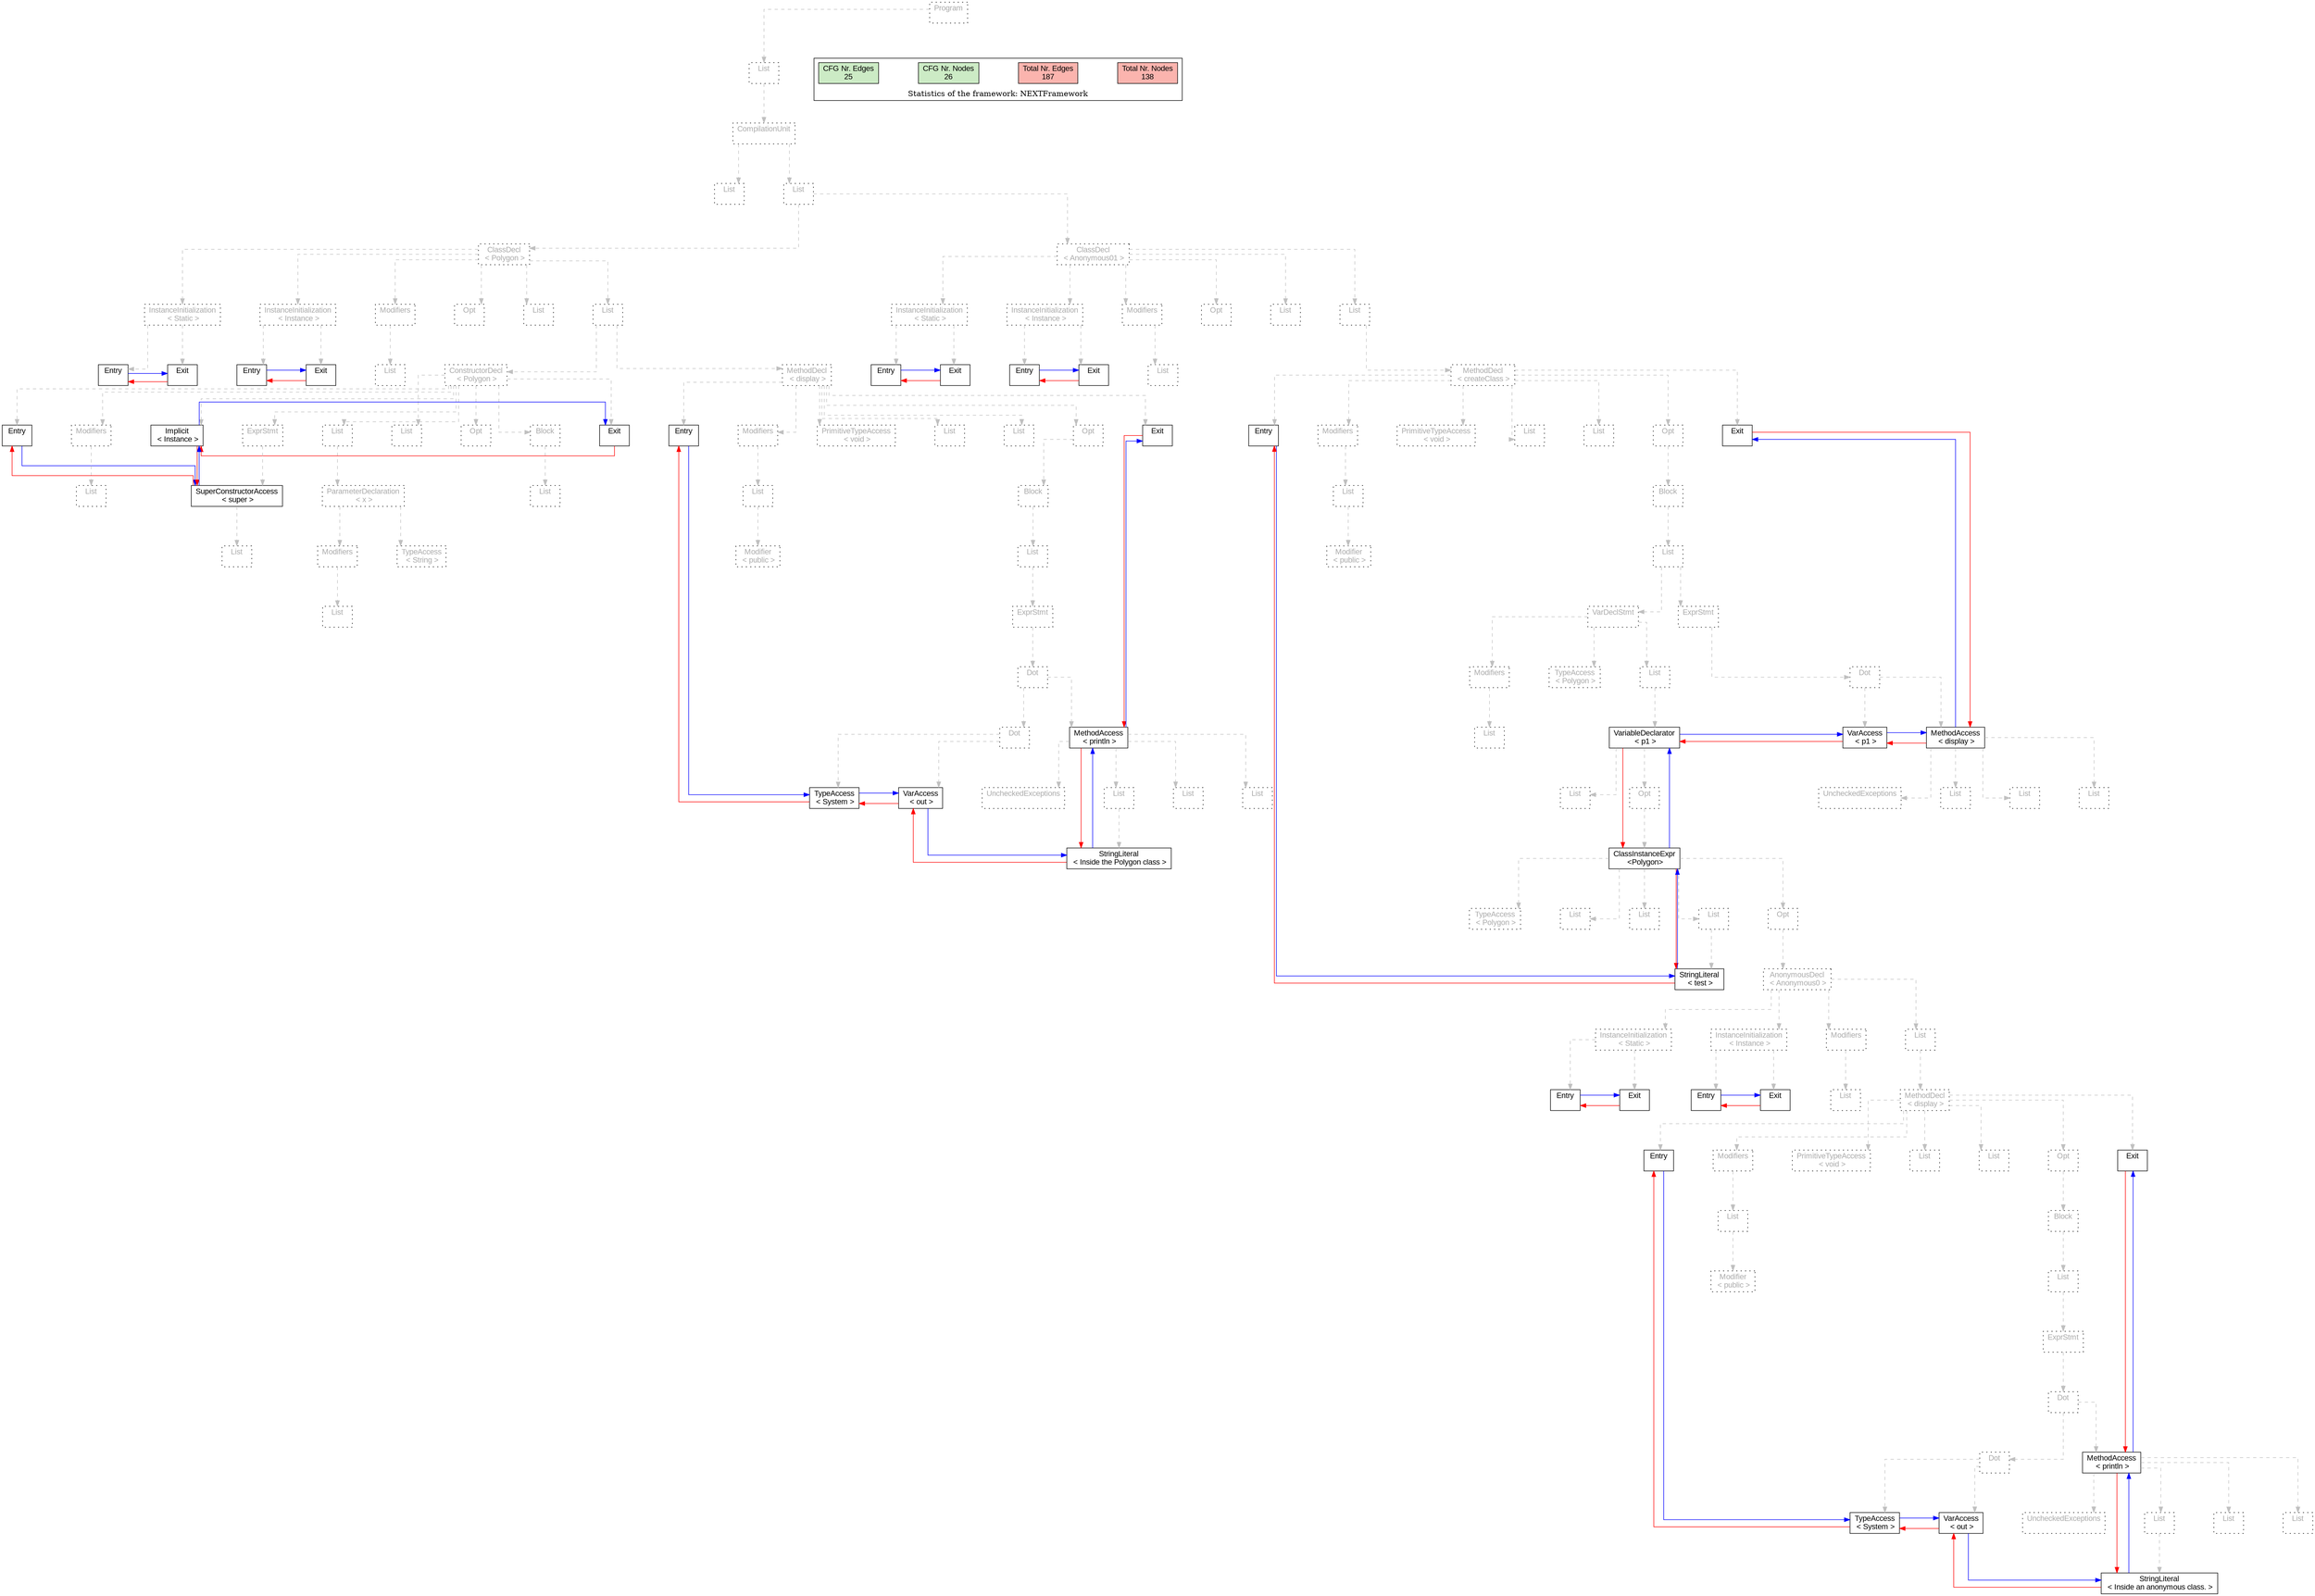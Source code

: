 digraph G {
graph [splines=ortho, nodesep="1", ranksep="1"]
node [shape=rect, fontname=Arial];
{ rank = same; "Program[0]"}
{ rank = same; "List[1]"}
{ rank = same; "CompilationUnit[2]"}
{ rank = same; "List[3]"; "List[4]"}
{ rank = same; "ClassDecl[5]"; "ClassDecl[61]"}
{ rank = same; "Modifiers[22]"; "Opt[24]"; "List[25]"; "List[26]"; "InstanceInitialization[6]"; "InstanceInitialization[14]"; "Modifiers[78]"; "Opt[80]"; "List[81]"; "List[82]"; "InstanceInitialization[62]"; "InstanceInitialization[70]"}
{ rank = same; "List[23]"; "ConstructorDecl[27]"; "MethodDecl[39]"; "Entry[7]"; "Exit[8]"; "Entry[15]"; "Exit[16]"; "List[79]"; "MethodDecl[83]"; "Entry[63]"; "Exit[64]"; "Entry[71]"; "Exit[72]"}
{ rank = same; "Entry[28]"; "Implicit[28]"; "Modifiers[28]"; "List[30]"; "List[35]"; "Opt[36]"; "Block[37]"; "Exit[28]"; "ExprStmt[39]"; "Entry[40]"; "Modifiers[41]"; "PrimitiveTypeAccess[44]"; "List[45]"; "List[46]"; "Opt[47]"; "Exit[48]"; "Entry[84]"; "Modifiers[85]"; "PrimitiveTypeAccess[88]"; "List[89]"; "List[90]"; "Opt[91]"; "Exit[92]"}
{ rank = same; "List[29]"; "ParameterDeclaration[31]"; "List[38]"; "SuperConstructorAccess[40]"; "List[42]"; "Block[48]"; "List[86]"; "Block[92]"}
{ rank = same; "Modifiers[32]"; "TypeAccess[34]"; "List[41]"; "Modifier[43]"; "List[49]"; "Modifier[87]"; "List[93]"}
{ rank = same; "List[33]"; "ExprStmt[50]"; "VarDeclStmt[94]"; "ExprStmt[151]"}
{ rank = same; "Dot[51]"; "Modifiers[95]"; "TypeAccess[97]"; "List[98]"; "Dot[152]"}
{ rank = same; "Dot[52]"; "MethodAccess[55]"; "List[96]"; "VariableDeclarator[99]"; "VarAccess[153]"; "MethodAccess[154]"}
{ rank = same; "TypeAccess[53]"; "VarAccess[54]"; "List[57]"; "List[59]"; "List[60]"; "UncheckedExceptions[56]"; "List[100]"; "Opt[101]"; "List[156]"; "List[157]"; "List[158]"; "UncheckedExceptions[155]"}
{ rank = same; "StringLiteral[58]"; "ClassInstanceExpr[102]"}
{ rank = same; "TypeAccess[103]"; "List[104]"; "Opt[106]"; "List[149]"; "List[150]"}
{ rank = same; "Modifiers[124]"; "List[126]"; "InstanceInitialization[108]"; "InstanceInitialization[116]"}
{ rank = same; "StringLiteral[105]"; "AnonymousDecl[107]"}
{ rank = same; "Entry[128]"; "Modifiers[129]"; "PrimitiveTypeAccess[132]"; "List[133]"; "List[134]"; "Opt[135]"; "Exit[136]"}
{ rank = same; "List[125]"; "MethodDecl[127]"; "Entry[109]"; "Exit[110]"; "Entry[117]"; "Exit[118]"}
{ rank = same; "Modifier[131]"; "List[137]"}
{ rank = same; "List[130]"; "Block[136]"}
{ rank = same; "Dot[139]"}
{ rank = same; "ExprStmt[138]"}
{ rank = same; "TypeAccess[141]"; "VarAccess[142]"; "List[145]"; "List[147]"; "List[148]"; "UncheckedExceptions[144]"}
{ rank = same; "Dot[140]"; "MethodAccess[143]"}
{ rank = same; "StringLiteral[146]"}
"Program[0]" [label="Program\n ", style= dotted   fillcolor="#eeeeee" fontcolor="#aaaaaa"  ]
"List[1]" [label="List\n ", style= dotted   fillcolor="#eeeeee" fontcolor="#aaaaaa"  ]
"CompilationUnit[2]" [label="CompilationUnit\n ", style= dotted   fillcolor="#eeeeee" fontcolor="#aaaaaa"  ]
"List[3]" [label="List\n ", style= dotted   fillcolor="#eeeeee" fontcolor="#aaaaaa"  ]
"List[4]" [label="List\n ", style= dotted   fillcolor="#eeeeee" fontcolor="#aaaaaa"  ]
"ClassDecl[5]" [label="ClassDecl\n < Polygon >", style= dotted   fillcolor="#eeeeee" fontcolor="#aaaaaa"  ]
"Modifiers[22]" [label="Modifiers\n ", style= dotted   fillcolor="#eeeeee" fontcolor="#aaaaaa"  ]
"List[23]" [label="List\n ", style= dotted   fillcolor="#eeeeee" fontcolor="#aaaaaa"  ]
"Opt[24]" [label="Opt\n ", style= dotted   fillcolor="#eeeeee" fontcolor="#aaaaaa"  ]
"List[25]" [label="List\n ", style= dotted   fillcolor="#eeeeee" fontcolor="#aaaaaa"  ]
"List[26]" [label="List\n ", style= dotted   fillcolor="#eeeeee" fontcolor="#aaaaaa"  ]
"ConstructorDecl[27]" [label="ConstructorDecl\n < Polygon >", style= dotted   fillcolor="#eeeeee" fontcolor="#aaaaaa"  ]
"Entry[28]" [label="Entry\n ", fillcolor=white   style=filled  ]
"Implicit[28]" [label="Implicit\n < Instance >", fillcolor=white   style=filled  ]
"Modifiers[28]" [label="Modifiers\n ", style= dotted   fillcolor="#eeeeee" fontcolor="#aaaaaa"  ]
"List[29]" [label="List\n ", style= dotted   fillcolor="#eeeeee" fontcolor="#aaaaaa"  ]
"List[30]" [label="List\n ", style= dotted   fillcolor="#eeeeee" fontcolor="#aaaaaa"  ]
"ParameterDeclaration[31]" [label="ParameterDeclaration\n < x >", style= dotted   fillcolor="#eeeeee" fontcolor="#aaaaaa"  ]
"Modifiers[32]" [label="Modifiers\n ", style= dotted   fillcolor="#eeeeee" fontcolor="#aaaaaa"  ]
"List[33]" [label="List\n ", style= dotted   fillcolor="#eeeeee" fontcolor="#aaaaaa"  ]
"TypeAccess[34]" [label="TypeAccess\n < String >", style= dotted   fillcolor="#eeeeee" fontcolor="#aaaaaa"  ]
"List[35]" [label="List\n ", style= dotted   fillcolor="#eeeeee" fontcolor="#aaaaaa"  ]
"Opt[36]" [label="Opt\n ", style= dotted   fillcolor="#eeeeee" fontcolor="#aaaaaa"  ]
"Block[37]" [label="Block\n ", style= dotted   fillcolor="#eeeeee" fontcolor="#aaaaaa"  ]
"List[38]" [label="List\n ", style= dotted   fillcolor="#eeeeee" fontcolor="#aaaaaa"  ]
"Exit[28]" [label="Exit\n ", fillcolor=white   style=filled  ]
"ExprStmt[39]" [label="ExprStmt\n ", style= dotted   fillcolor="#eeeeee" fontcolor="#aaaaaa"  ]
"SuperConstructorAccess[40]" [label="SuperConstructorAccess\n < super >", fillcolor=white   style=filled  ]
"List[41]" [label="List\n ", style= dotted   fillcolor="#eeeeee" fontcolor="#aaaaaa"  ]
"MethodDecl[39]" [label="MethodDecl\n < display >", style= dotted   fillcolor="#eeeeee" fontcolor="#aaaaaa"  ]
"Entry[40]" [label="Entry\n ", fillcolor=white   style=filled  ]
"Modifiers[41]" [label="Modifiers\n ", style= dotted   fillcolor="#eeeeee" fontcolor="#aaaaaa"  ]
"List[42]" [label="List\n ", style= dotted   fillcolor="#eeeeee" fontcolor="#aaaaaa"  ]
"Modifier[43]" [label="Modifier\n < public >", style= dotted   fillcolor="#eeeeee" fontcolor="#aaaaaa"  ]
"PrimitiveTypeAccess[44]" [label="PrimitiveTypeAccess\n < void >", style= dotted   fillcolor="#eeeeee" fontcolor="#aaaaaa"  ]
"List[45]" [label="List\n ", style= dotted   fillcolor="#eeeeee" fontcolor="#aaaaaa"  ]
"List[46]" [label="List\n ", style= dotted   fillcolor="#eeeeee" fontcolor="#aaaaaa"  ]
"Opt[47]" [label="Opt\n ", style= dotted   fillcolor="#eeeeee" fontcolor="#aaaaaa"  ]
"Block[48]" [label="Block\n ", style= dotted   fillcolor="#eeeeee" fontcolor="#aaaaaa"  ]
"List[49]" [label="List\n ", style= dotted   fillcolor="#eeeeee" fontcolor="#aaaaaa"  ]
"ExprStmt[50]" [label="ExprStmt\n ", style= dotted   fillcolor="#eeeeee" fontcolor="#aaaaaa"  ]
"Dot[51]" [label="Dot\n ", style= dotted   fillcolor="#eeeeee" fontcolor="#aaaaaa"  ]
"Dot[52]" [label="Dot\n ", style= dotted   fillcolor="#eeeeee" fontcolor="#aaaaaa"  ]
"TypeAccess[53]" [label="TypeAccess\n < System >", fillcolor=white   style=filled  ]
"VarAccess[54]" [label="VarAccess\n < out >", fillcolor=white   style=filled  ]
"MethodAccess[55]" [label="MethodAccess\n < println >", fillcolor=white   style=filled  ]
"List[57]" [label="List\n ", style= dotted   fillcolor="#eeeeee" fontcolor="#aaaaaa"  ]
"StringLiteral[58]" [label="StringLiteral\n < Inside the Polygon class >", fillcolor=white   style=filled  ]
"List[59]" [label="List\n ", style= dotted   fillcolor="#eeeeee" fontcolor="#aaaaaa"  ]
"List[60]" [label="List\n ", style= dotted   fillcolor="#eeeeee" fontcolor="#aaaaaa"  ]
"UncheckedExceptions[56]" [label="UncheckedExceptions\n ", style= dotted   fillcolor="#eeeeee" fontcolor="#aaaaaa"  ]
"Exit[48]" [label="Exit\n ", fillcolor=white   style=filled  ]
"InstanceInitialization[6]" [label="InstanceInitialization\n < Instance >", style= dotted   fillcolor="#eeeeee" fontcolor="#aaaaaa"  ]
"Entry[7]" [label="Entry\n ", fillcolor=white   style=filled  ]
"Exit[8]" [label="Exit\n ", fillcolor=white   style=filled  ]
"InstanceInitialization[14]" [label="InstanceInitialization\n < Static >", style= dotted   fillcolor="#eeeeee" fontcolor="#aaaaaa"  ]
"Entry[15]" [label="Entry\n ", fillcolor=white   style=filled  ]
"Exit[16]" [label="Exit\n ", fillcolor=white   style=filled  ]
"ClassDecl[61]" [label="ClassDecl\n < Anonymous01 >", style= dotted   fillcolor="#eeeeee" fontcolor="#aaaaaa"  ]
"Modifiers[78]" [label="Modifiers\n ", style= dotted   fillcolor="#eeeeee" fontcolor="#aaaaaa"  ]
"List[79]" [label="List\n ", style= dotted   fillcolor="#eeeeee" fontcolor="#aaaaaa"  ]
"Opt[80]" [label="Opt\n ", style= dotted   fillcolor="#eeeeee" fontcolor="#aaaaaa"  ]
"List[81]" [label="List\n ", style= dotted   fillcolor="#eeeeee" fontcolor="#aaaaaa"  ]
"List[82]" [label="List\n ", style= dotted   fillcolor="#eeeeee" fontcolor="#aaaaaa"  ]
"MethodDecl[83]" [label="MethodDecl\n < createClass >", style= dotted   fillcolor="#eeeeee" fontcolor="#aaaaaa"  ]
"Entry[84]" [label="Entry\n ", fillcolor=white   style=filled  ]
"Modifiers[85]" [label="Modifiers\n ", style= dotted   fillcolor="#eeeeee" fontcolor="#aaaaaa"  ]
"List[86]" [label="List\n ", style= dotted   fillcolor="#eeeeee" fontcolor="#aaaaaa"  ]
"Modifier[87]" [label="Modifier\n < public >", style= dotted   fillcolor="#eeeeee" fontcolor="#aaaaaa"  ]
"PrimitiveTypeAccess[88]" [label="PrimitiveTypeAccess\n < void >", style= dotted   fillcolor="#eeeeee" fontcolor="#aaaaaa"  ]
"List[89]" [label="List\n ", style= dotted   fillcolor="#eeeeee" fontcolor="#aaaaaa"  ]
"List[90]" [label="List\n ", style= dotted   fillcolor="#eeeeee" fontcolor="#aaaaaa"  ]
"Opt[91]" [label="Opt\n ", style= dotted   fillcolor="#eeeeee" fontcolor="#aaaaaa"  ]
"Block[92]" [label="Block\n ", style= dotted   fillcolor="#eeeeee" fontcolor="#aaaaaa"  ]
"List[93]" [label="List\n ", style= dotted   fillcolor="#eeeeee" fontcolor="#aaaaaa"  ]
"VarDeclStmt[94]" [label="VarDeclStmt\n ", style= dotted   fillcolor="#eeeeee" fontcolor="#aaaaaa"  ]
"Modifiers[95]" [label="Modifiers\n ", style= dotted   fillcolor="#eeeeee" fontcolor="#aaaaaa"  ]
"List[96]" [label="List\n ", style= dotted   fillcolor="#eeeeee" fontcolor="#aaaaaa"  ]
"TypeAccess[97]" [label="TypeAccess\n < Polygon >", style= dotted   fillcolor="#eeeeee" fontcolor="#aaaaaa"  ]
"List[98]" [label="List\n ", style= dotted   fillcolor="#eeeeee" fontcolor="#aaaaaa"  ]
"VariableDeclarator[99]" [label="VariableDeclarator\n < p1 >", fillcolor=white   style=filled  ]
"List[100]" [label="List\n ", style= dotted   fillcolor="#eeeeee" fontcolor="#aaaaaa"  ]
"Opt[101]" [label="Opt\n ", style= dotted   fillcolor="#eeeeee" fontcolor="#aaaaaa"  ]
"ClassInstanceExpr[102]" [label="ClassInstanceExpr\n <Polygon>", fillcolor=white   style=filled  ]
"TypeAccess[103]" [label="TypeAccess\n < Polygon >", style= dotted   fillcolor="#eeeeee" fontcolor="#aaaaaa"  ]
"List[104]" [label="List\n ", style= dotted   fillcolor="#eeeeee" fontcolor="#aaaaaa"  ]
"StringLiteral[105]" [label="StringLiteral\n < test >", fillcolor=white   style=filled  ]
"Opt[106]" [label="Opt\n ", style= dotted   fillcolor="#eeeeee" fontcolor="#aaaaaa"  ]
"AnonymousDecl[107]" [label="AnonymousDecl\n < Anonymous0 >", style= dotted   fillcolor="#eeeeee" fontcolor="#aaaaaa"  ]
"Modifiers[124]" [label="Modifiers\n ", style= dotted   fillcolor="#eeeeee" fontcolor="#aaaaaa"  ]
"List[125]" [label="List\n ", style= dotted   fillcolor="#eeeeee" fontcolor="#aaaaaa"  ]
"List[126]" [label="List\n ", style= dotted   fillcolor="#eeeeee" fontcolor="#aaaaaa"  ]
"MethodDecl[127]" [label="MethodDecl\n < display >", style= dotted   fillcolor="#eeeeee" fontcolor="#aaaaaa"  ]
"Entry[128]" [label="Entry\n ", fillcolor=white   style=filled  ]
"Modifiers[129]" [label="Modifiers\n ", style= dotted   fillcolor="#eeeeee" fontcolor="#aaaaaa"  ]
"List[130]" [label="List\n ", style= dotted   fillcolor="#eeeeee" fontcolor="#aaaaaa"  ]
"Modifier[131]" [label="Modifier\n < public >", style= dotted   fillcolor="#eeeeee" fontcolor="#aaaaaa"  ]
"PrimitiveTypeAccess[132]" [label="PrimitiveTypeAccess\n < void >", style= dotted   fillcolor="#eeeeee" fontcolor="#aaaaaa"  ]
"List[133]" [label="List\n ", style= dotted   fillcolor="#eeeeee" fontcolor="#aaaaaa"  ]
"List[134]" [label="List\n ", style= dotted   fillcolor="#eeeeee" fontcolor="#aaaaaa"  ]
"Opt[135]" [label="Opt\n ", style= dotted   fillcolor="#eeeeee" fontcolor="#aaaaaa"  ]
"Block[136]" [label="Block\n ", style= dotted   fillcolor="#eeeeee" fontcolor="#aaaaaa"  ]
"List[137]" [label="List\n ", style= dotted   fillcolor="#eeeeee" fontcolor="#aaaaaa"  ]
"ExprStmt[138]" [label="ExprStmt\n ", style= dotted   fillcolor="#eeeeee" fontcolor="#aaaaaa"  ]
"Dot[139]" [label="Dot\n ", style= dotted   fillcolor="#eeeeee" fontcolor="#aaaaaa"  ]
"Dot[140]" [label="Dot\n ", style= dotted   fillcolor="#eeeeee" fontcolor="#aaaaaa"  ]
"TypeAccess[141]" [label="TypeAccess\n < System >", fillcolor=white   style=filled  ]
"VarAccess[142]" [label="VarAccess\n < out >", fillcolor=white   style=filled  ]
"MethodAccess[143]" [label="MethodAccess\n < println >", fillcolor=white   style=filled  ]
"List[145]" [label="List\n ", style= dotted   fillcolor="#eeeeee" fontcolor="#aaaaaa"  ]
"StringLiteral[146]" [label="StringLiteral\n < Inside an anonymous class. >", fillcolor=white   style=filled  ]
"List[147]" [label="List\n ", style= dotted   fillcolor="#eeeeee" fontcolor="#aaaaaa"  ]
"List[148]" [label="List\n ", style= dotted   fillcolor="#eeeeee" fontcolor="#aaaaaa"  ]
"UncheckedExceptions[144]" [label="UncheckedExceptions\n ", style= dotted   fillcolor="#eeeeee" fontcolor="#aaaaaa"  ]
"Exit[136]" [label="Exit\n ", fillcolor=white   style=filled  ]
"InstanceInitialization[108]" [label="InstanceInitialization\n < Instance >", style= dotted   fillcolor="#eeeeee" fontcolor="#aaaaaa"  ]
"Entry[109]" [label="Entry\n ", fillcolor=white   style=filled  ]
"Exit[110]" [label="Exit\n ", fillcolor=white   style=filled  ]
"InstanceInitialization[116]" [label="InstanceInitialization\n < Static >", style= dotted   fillcolor="#eeeeee" fontcolor="#aaaaaa"  ]
"Entry[117]" [label="Entry\n ", fillcolor=white   style=filled  ]
"Exit[118]" [label="Exit\n ", fillcolor=white   style=filled  ]
"List[149]" [label="List\n ", style= dotted   fillcolor="#eeeeee" fontcolor="#aaaaaa"  ]
"List[150]" [label="List\n ", style= dotted   fillcolor="#eeeeee" fontcolor="#aaaaaa"  ]
"ExprStmt[151]" [label="ExprStmt\n ", style= dotted   fillcolor="#eeeeee" fontcolor="#aaaaaa"  ]
"Dot[152]" [label="Dot\n ", style= dotted   fillcolor="#eeeeee" fontcolor="#aaaaaa"  ]
"VarAccess[153]" [label="VarAccess\n < p1 >", fillcolor=white   style=filled  ]
"MethodAccess[154]" [label="MethodAccess\n < display >", fillcolor=white   style=filled  ]
"List[156]" [label="List\n ", style= dotted   fillcolor="#eeeeee" fontcolor="#aaaaaa"  ]
"List[157]" [label="List\n ", style= dotted   fillcolor="#eeeeee" fontcolor="#aaaaaa"  ]
"List[158]" [label="List\n ", style= dotted   fillcolor="#eeeeee" fontcolor="#aaaaaa"  ]
"UncheckedExceptions[155]" [label="UncheckedExceptions\n ", style= dotted   fillcolor="#eeeeee" fontcolor="#aaaaaa"  ]
"Exit[92]" [label="Exit\n ", fillcolor=white   style=filled  ]
"InstanceInitialization[62]" [label="InstanceInitialization\n < Instance >", style= dotted   fillcolor="#eeeeee" fontcolor="#aaaaaa"  ]
"Entry[63]" [label="Entry\n ", fillcolor=white   style=filled  ]
"Exit[64]" [label="Exit\n ", fillcolor=white   style=filled  ]
"InstanceInitialization[70]" [label="InstanceInitialization\n < Static >", style= dotted   fillcolor="#eeeeee" fontcolor="#aaaaaa"  ]
"Entry[71]" [label="Entry\n ", fillcolor=white   style=filled  ]
"Exit[72]" [label="Exit\n ", fillcolor=white   style=filled  ]
"CompilationUnit[2]" -> "List[3]" [style=dashed, color=gray]
"Modifiers[22]" -> "List[23]" [style=dashed, color=gray]
"ClassDecl[5]" -> "Modifiers[22]" [style=dashed, color=gray]
"ClassDecl[5]" -> "Opt[24]" [style=dashed, color=gray]
"ClassDecl[5]" -> "List[25]" [style=dashed, color=gray]
"ConstructorDecl[27]" -> "Entry[28]" [style=dashed, color=gray]
"ConstructorDecl[27]" -> "Implicit[28]" [style=dashed, color=gray]
"Modifiers[28]" -> "List[29]" [style=dashed, color=gray]
"ConstructorDecl[27]" -> "Modifiers[28]" [style=dashed, color=gray]
"Modifiers[32]" -> "List[33]" [style=dashed, color=gray]
"ParameterDeclaration[31]" -> "Modifiers[32]" [style=dashed, color=gray]
"ParameterDeclaration[31]" -> "TypeAccess[34]" [style=dashed, color=gray]
"List[30]" -> "ParameterDeclaration[31]" [style=dashed, color=gray]
"ConstructorDecl[27]" -> "List[30]" [style=dashed, color=gray]
"ConstructorDecl[27]" -> "List[35]" [style=dashed, color=gray]
"ConstructorDecl[27]" -> "Opt[36]" [style=dashed, color=gray]
"Block[37]" -> "List[38]" [style=dashed, color=gray]
"ConstructorDecl[27]" -> "Block[37]" [style=dashed, color=gray]
"ConstructorDecl[27]" -> "Exit[28]" [style=dashed, color=gray]
"SuperConstructorAccess[40]" -> "List[41]" [style=dashed, color=gray]
"ExprStmt[39]" -> "SuperConstructorAccess[40]" [style=dashed, color=gray]
"ConstructorDecl[27]" -> "ExprStmt[39]" [style=dashed, color=gray]
"List[26]" -> "ConstructorDecl[27]" [style=dashed, color=gray]
"MethodDecl[39]" -> "Entry[40]" [style=dashed, color=gray]
"List[42]" -> "Modifier[43]" [style=dashed, color=gray]
"Modifiers[41]" -> "List[42]" [style=dashed, color=gray]
"MethodDecl[39]" -> "Modifiers[41]" [style=dashed, color=gray]
"MethodDecl[39]" -> "PrimitiveTypeAccess[44]" [style=dashed, color=gray]
"MethodDecl[39]" -> "List[45]" [style=dashed, color=gray]
"MethodDecl[39]" -> "List[46]" [style=dashed, color=gray]
"Dot[52]" -> "TypeAccess[53]" [style=dashed, color=gray]
"Dot[52]" -> "VarAccess[54]" [style=dashed, color=gray]
"Dot[51]" -> "Dot[52]" [style=dashed, color=gray]
"List[57]" -> "StringLiteral[58]" [style=dashed, color=gray]
"MethodAccess[55]" -> "List[57]" [style=dashed, color=gray]
"MethodAccess[55]" -> "List[59]" [style=dashed, color=gray]
"MethodAccess[55]" -> "List[60]" [style=dashed, color=gray]
"MethodAccess[55]" -> "UncheckedExceptions[56]" [style=dashed, color=gray]
"Dot[51]" -> "MethodAccess[55]" [style=dashed, color=gray]
"ExprStmt[50]" -> "Dot[51]" [style=dashed, color=gray]
"List[49]" -> "ExprStmt[50]" [style=dashed, color=gray]
"Block[48]" -> "List[49]" [style=dashed, color=gray]
"Opt[47]" -> "Block[48]" [style=dashed, color=gray]
"MethodDecl[39]" -> "Opt[47]" [style=dashed, color=gray]
"MethodDecl[39]" -> "Exit[48]" [style=dashed, color=gray]
"List[26]" -> "MethodDecl[39]" [style=dashed, color=gray]
"ClassDecl[5]" -> "List[26]" [style=dashed, color=gray]
"InstanceInitialization[6]" -> "Entry[7]" [style=dashed, color=gray]
"InstanceInitialization[6]" -> "Exit[8]" [style=dashed, color=gray]
"InstanceInitialization[14]" -> "Entry[15]" [style=dashed, color=gray]
"InstanceInitialization[14]" -> "Exit[16]" [style=dashed, color=gray]
"ClassDecl[5]" -> "InstanceInitialization[6]" [style=dashed, color=gray]
"ClassDecl[5]" -> "InstanceInitialization[14]" [style=dashed, color=gray]
"List[4]" -> "ClassDecl[5]" [style=dashed, color=gray]
"Modifiers[78]" -> "List[79]" [style=dashed, color=gray]
"ClassDecl[61]" -> "Modifiers[78]" [style=dashed, color=gray]
"ClassDecl[61]" -> "Opt[80]" [style=dashed, color=gray]
"ClassDecl[61]" -> "List[81]" [style=dashed, color=gray]
"MethodDecl[83]" -> "Entry[84]" [style=dashed, color=gray]
"List[86]" -> "Modifier[87]" [style=dashed, color=gray]
"Modifiers[85]" -> "List[86]" [style=dashed, color=gray]
"MethodDecl[83]" -> "Modifiers[85]" [style=dashed, color=gray]
"MethodDecl[83]" -> "PrimitiveTypeAccess[88]" [style=dashed, color=gray]
"MethodDecl[83]" -> "List[89]" [style=dashed, color=gray]
"MethodDecl[83]" -> "List[90]" [style=dashed, color=gray]
"Modifiers[95]" -> "List[96]" [style=dashed, color=gray]
"VarDeclStmt[94]" -> "Modifiers[95]" [style=dashed, color=gray]
"VarDeclStmt[94]" -> "TypeAccess[97]" [style=dashed, color=gray]
"VariableDeclarator[99]" -> "List[100]" [style=dashed, color=gray]
"ClassInstanceExpr[102]" -> "TypeAccess[103]" [style=dashed, color=gray]
"List[104]" -> "StringLiteral[105]" [style=dashed, color=gray]
"ClassInstanceExpr[102]" -> "List[104]" [style=dashed, color=gray]
"Modifiers[124]" -> "List[125]" [style=dashed, color=gray]
"AnonymousDecl[107]" -> "Modifiers[124]" [style=dashed, color=gray]
"MethodDecl[127]" -> "Entry[128]" [style=dashed, color=gray]
"List[130]" -> "Modifier[131]" [style=dashed, color=gray]
"Modifiers[129]" -> "List[130]" [style=dashed, color=gray]
"MethodDecl[127]" -> "Modifiers[129]" [style=dashed, color=gray]
"MethodDecl[127]" -> "PrimitiveTypeAccess[132]" [style=dashed, color=gray]
"MethodDecl[127]" -> "List[133]" [style=dashed, color=gray]
"MethodDecl[127]" -> "List[134]" [style=dashed, color=gray]
"Dot[140]" -> "TypeAccess[141]" [style=dashed, color=gray]
"Dot[140]" -> "VarAccess[142]" [style=dashed, color=gray]
"Dot[139]" -> "Dot[140]" [style=dashed, color=gray]
"List[145]" -> "StringLiteral[146]" [style=dashed, color=gray]
"MethodAccess[143]" -> "List[145]" [style=dashed, color=gray]
"MethodAccess[143]" -> "List[147]" [style=dashed, color=gray]
"MethodAccess[143]" -> "List[148]" [style=dashed, color=gray]
"MethodAccess[143]" -> "UncheckedExceptions[144]" [style=dashed, color=gray]
"Dot[139]" -> "MethodAccess[143]" [style=dashed, color=gray]
"ExprStmt[138]" -> "Dot[139]" [style=dashed, color=gray]
"List[137]" -> "ExprStmt[138]" [style=dashed, color=gray]
"Block[136]" -> "List[137]" [style=dashed, color=gray]
"Opt[135]" -> "Block[136]" [style=dashed, color=gray]
"MethodDecl[127]" -> "Opt[135]" [style=dashed, color=gray]
"MethodDecl[127]" -> "Exit[136]" [style=dashed, color=gray]
"List[126]" -> "MethodDecl[127]" [style=dashed, color=gray]
"AnonymousDecl[107]" -> "List[126]" [style=dashed, color=gray]
"InstanceInitialization[108]" -> "Entry[109]" [style=dashed, color=gray]
"InstanceInitialization[108]" -> "Exit[110]" [style=dashed, color=gray]
"InstanceInitialization[116]" -> "Entry[117]" [style=dashed, color=gray]
"InstanceInitialization[116]" -> "Exit[118]" [style=dashed, color=gray]
"AnonymousDecl[107]" -> "InstanceInitialization[108]" [style=dashed, color=gray]
"AnonymousDecl[107]" -> "InstanceInitialization[116]" [style=dashed, color=gray]
"Opt[106]" -> "AnonymousDecl[107]" [style=dashed, color=gray]
"ClassInstanceExpr[102]" -> "Opt[106]" [style=dashed, color=gray]
"ClassInstanceExpr[102]" -> "List[149]" [style=dashed, color=gray]
"ClassInstanceExpr[102]" -> "List[150]" [style=dashed, color=gray]
"Opt[101]" -> "ClassInstanceExpr[102]" [style=dashed, color=gray]
"VariableDeclarator[99]" -> "Opt[101]" [style=dashed, color=gray]
"List[98]" -> "VariableDeclarator[99]" [style=dashed, color=gray]
"VarDeclStmt[94]" -> "List[98]" [style=dashed, color=gray]
"List[93]" -> "VarDeclStmt[94]" [style=dashed, color=gray]
"Dot[152]" -> "VarAccess[153]" [style=dashed, color=gray]
"MethodAccess[154]" -> "List[156]" [style=dashed, color=gray]
"MethodAccess[154]" -> "List[157]" [style=dashed, color=gray]
"MethodAccess[154]" -> "List[158]" [style=dashed, color=gray]
"MethodAccess[154]" -> "UncheckedExceptions[155]" [style=dashed, color=gray]
"Dot[152]" -> "MethodAccess[154]" [style=dashed, color=gray]
"ExprStmt[151]" -> "Dot[152]" [style=dashed, color=gray]
"List[93]" -> "ExprStmt[151]" [style=dashed, color=gray]
"Block[92]" -> "List[93]" [style=dashed, color=gray]
"Opt[91]" -> "Block[92]" [style=dashed, color=gray]
"MethodDecl[83]" -> "Opt[91]" [style=dashed, color=gray]
"MethodDecl[83]" -> "Exit[92]" [style=dashed, color=gray]
"List[82]" -> "MethodDecl[83]" [style=dashed, color=gray]
"ClassDecl[61]" -> "List[82]" [style=dashed, color=gray]
"InstanceInitialization[62]" -> "Entry[63]" [style=dashed, color=gray]
"InstanceInitialization[62]" -> "Exit[64]" [style=dashed, color=gray]
"InstanceInitialization[70]" -> "Entry[71]" [style=dashed, color=gray]
"InstanceInitialization[70]" -> "Exit[72]" [style=dashed, color=gray]
"ClassDecl[61]" -> "InstanceInitialization[62]" [style=dashed, color=gray]
"ClassDecl[61]" -> "InstanceInitialization[70]" [style=dashed, color=gray]
"List[4]" -> "ClassDecl[61]" [style=dashed, color=gray]
"CompilationUnit[2]" -> "List[4]" [style=dashed, color=gray]
"List[1]" -> "CompilationUnit[2]" [style=dashed, color=gray]
"Program[0]" -> "List[1]" [style=dashed, color=gray]
"Exit[16]" -> "Entry[15]" [color=red, constraint=false]
"Entry[15]" -> "Exit[16]" [color=blue, constraint=false, xlabel=" "] 
"Exit[8]" -> "Entry[7]" [color=red, constraint=false]
"Entry[7]" -> "Exit[8]" [color=blue, constraint=false, xlabel=" "] 
"Exit[28]" -> "Implicit[28]" [color=red, constraint=false]
"Implicit[28]" -> "Exit[28]" [color=blue, constraint=false, xlabel=" "] 
"Implicit[28]" -> "SuperConstructorAccess[40]" [color=red, constraint=false]
"SuperConstructorAccess[40]" -> "Implicit[28]" [color=blue, constraint=false, xlabel=" "] 
"SuperConstructorAccess[40]" -> "Entry[28]" [color=red, constraint=false]
"Entry[28]" -> "SuperConstructorAccess[40]" [color=blue, constraint=false, xlabel=" "] 
"Exit[48]" -> "MethodAccess[55]" [color=red, constraint=false]
"MethodAccess[55]" -> "Exit[48]" [color=blue, constraint=false, xlabel=" "] 
"MethodAccess[55]" -> "StringLiteral[58]" [color=red, constraint=false]
"StringLiteral[58]" -> "MethodAccess[55]" [color=blue, constraint=false, xlabel=" "] 
"StringLiteral[58]" -> "VarAccess[54]" [color=red, constraint=false]
"VarAccess[54]" -> "StringLiteral[58]" [color=blue, constraint=false, xlabel=" "] 
"VarAccess[54]" -> "TypeAccess[53]" [color=red, constraint=false]
"TypeAccess[53]" -> "VarAccess[54]" [color=blue, constraint=false, xlabel=" "] 
"TypeAccess[53]" -> "Entry[40]" [color=red, constraint=false]
"Entry[40]" -> "TypeAccess[53]" [color=blue, constraint=false, xlabel=" "] 
"Exit[72]" -> "Entry[71]" [color=red, constraint=false]
"Entry[71]" -> "Exit[72]" [color=blue, constraint=false, xlabel=" "] 
"Exit[64]" -> "Entry[63]" [color=red, constraint=false]
"Entry[63]" -> "Exit[64]" [color=blue, constraint=false, xlabel=" "] 
"Exit[92]" -> "MethodAccess[154]" [color=red, constraint=false]
"MethodAccess[154]" -> "Exit[92]" [color=blue, constraint=false, xlabel=" "] 
"MethodAccess[154]" -> "VarAccess[153]" [color=red, constraint=false]
"VarAccess[153]" -> "MethodAccess[154]" [color=blue, constraint=false, xlabel=" "] 
"VarAccess[153]" -> "VariableDeclarator[99]" [color=red, constraint=false]
"VariableDeclarator[99]" -> "VarAccess[153]" [color=blue, constraint=false, xlabel=" "] 
"VariableDeclarator[99]" -> "ClassInstanceExpr[102]" [color=red, constraint=false]
"ClassInstanceExpr[102]" -> "VariableDeclarator[99]" [color=blue, constraint=false, xlabel=" "] 
"ClassInstanceExpr[102]" -> "StringLiteral[105]" [color=red, constraint=false]
"StringLiteral[105]" -> "ClassInstanceExpr[102]" [color=blue, constraint=false, xlabel=" "] 
"StringLiteral[105]" -> "Entry[84]" [color=red, constraint=false]
"Entry[84]" -> "StringLiteral[105]" [color=blue, constraint=false, xlabel=" "] 
"Exit[118]" -> "Entry[117]" [color=red, constraint=false]
"Entry[117]" -> "Exit[118]" [color=blue, constraint=false, xlabel=" "] 
"Exit[110]" -> "Entry[109]" [color=red, constraint=false]
"Entry[109]" -> "Exit[110]" [color=blue, constraint=false, xlabel=" "] 
"Exit[136]" -> "MethodAccess[143]" [color=red, constraint=false]
"MethodAccess[143]" -> "Exit[136]" [color=blue, constraint=false, xlabel=" "] 
"MethodAccess[143]" -> "StringLiteral[146]" [color=red, constraint=false]
"StringLiteral[146]" -> "MethodAccess[143]" [color=blue, constraint=false, xlabel=" "] 
"StringLiteral[146]" -> "VarAccess[142]" [color=red, constraint=false]
"VarAccess[142]" -> "StringLiteral[146]" [color=blue, constraint=false, xlabel=" "] 
"VarAccess[142]" -> "TypeAccess[141]" [color=red, constraint=false]
"TypeAccess[141]" -> "VarAccess[142]" [color=blue, constraint=false, xlabel=" "] 
"TypeAccess[141]" -> "Entry[128]" [color=red, constraint=false]
"Entry[128]" -> "TypeAccess[141]" [color=blue, constraint=false, xlabel=" "] 
"List[3]" -> "List[4]" [style=invis]
"ClassDecl[5]" -> "ClassDecl[61]" [style=invis]
"InstanceInitialization[14]" -> "InstanceInitialization[6]" -> "Modifiers[22]" -> "Opt[24]" -> "List[25]" -> "List[26]" [style=invis]
"ConstructorDecl[27]" -> "MethodDecl[39]" [style=invis]
"Entry[28]" -> "Modifiers[28]" -> "List[30]" -> "List[35]" -> "Opt[36]" -> "Block[37]" -> "Exit[28]" [style=invis]
"Modifiers[32]" -> "TypeAccess[34]" [style=invis]
"Entry[40]" -> "Modifiers[41]" -> "PrimitiveTypeAccess[44]" -> "List[45]" -> "List[46]" -> "Opt[47]" -> "Exit[48]" [style=invis]
"Dot[52]" -> "MethodAccess[55]" [style=invis]
"TypeAccess[53]" -> "VarAccess[54]" [style=invis]
"Entry[7]" -> "Exit[8]" [style=invis]
"Entry[15]" -> "Exit[16]" [style=invis]
"InstanceInitialization[70]" -> "InstanceInitialization[62]" -> "Modifiers[78]" -> "Opt[80]" -> "List[81]" -> "List[82]" [style=invis]
"Entry[84]" -> "Modifiers[85]" -> "PrimitiveTypeAccess[88]" -> "List[89]" -> "List[90]" -> "Opt[91]" -> "Exit[92]" [style=invis]
"VarDeclStmt[94]" -> "ExprStmt[151]" [style=invis]
"Modifiers[95]" -> "TypeAccess[97]" -> "List[98]" [style=invis]
"List[100]" -> "Opt[101]" [style=invis]
"TypeAccess[103]" -> "List[104]" -> "Opt[106]" [style=invis]
"InstanceInitialization[116]" -> "InstanceInitialization[108]" -> "Modifiers[124]" -> "List[126]" [style=invis]
"Entry[128]" -> "Modifiers[129]" -> "PrimitiveTypeAccess[132]" -> "List[133]" -> "List[134]" -> "Opt[135]" -> "Exit[136]" [style=invis]
"Dot[140]" -> "MethodAccess[143]" [style=invis]
"TypeAccess[141]" -> "VarAccess[142]" [style=invis]
"Entry[109]" -> "Exit[110]" [style=invis]
"Entry[117]" -> "Exit[118]" [style=invis]
"VarAccess[153]" -> "MethodAccess[154]" [style=invis]
"Entry[63]" -> "Exit[64]" [style=invis]
"Entry[71]" -> "Exit[72]" [style=invis]

subgraph cluster_legend {
{node [style=filled, fillcolor=1, colorscheme="pastel13"]
Nodes [label="Total Nr. Nodes
138", fillcolor=1]
Edges [label="Total Nr. Edges
187", fillcolor=1]
NodesCFG [label="CFG Nr. Nodes
26", fillcolor=3]
EdgesCFG [label="CFG Nr. Edges
25", fillcolor=3]
Nodes-> "Program[0]" -> NodesCFG  [style="invis"]
Edges -> "Program[0]" ->EdgesCFG [style="invis"]}
label = "Statistics of the framework: NEXTFramework"
style="solid"
ranksep=0.05
nodesep=0.01
labelloc = b
len=2
}}